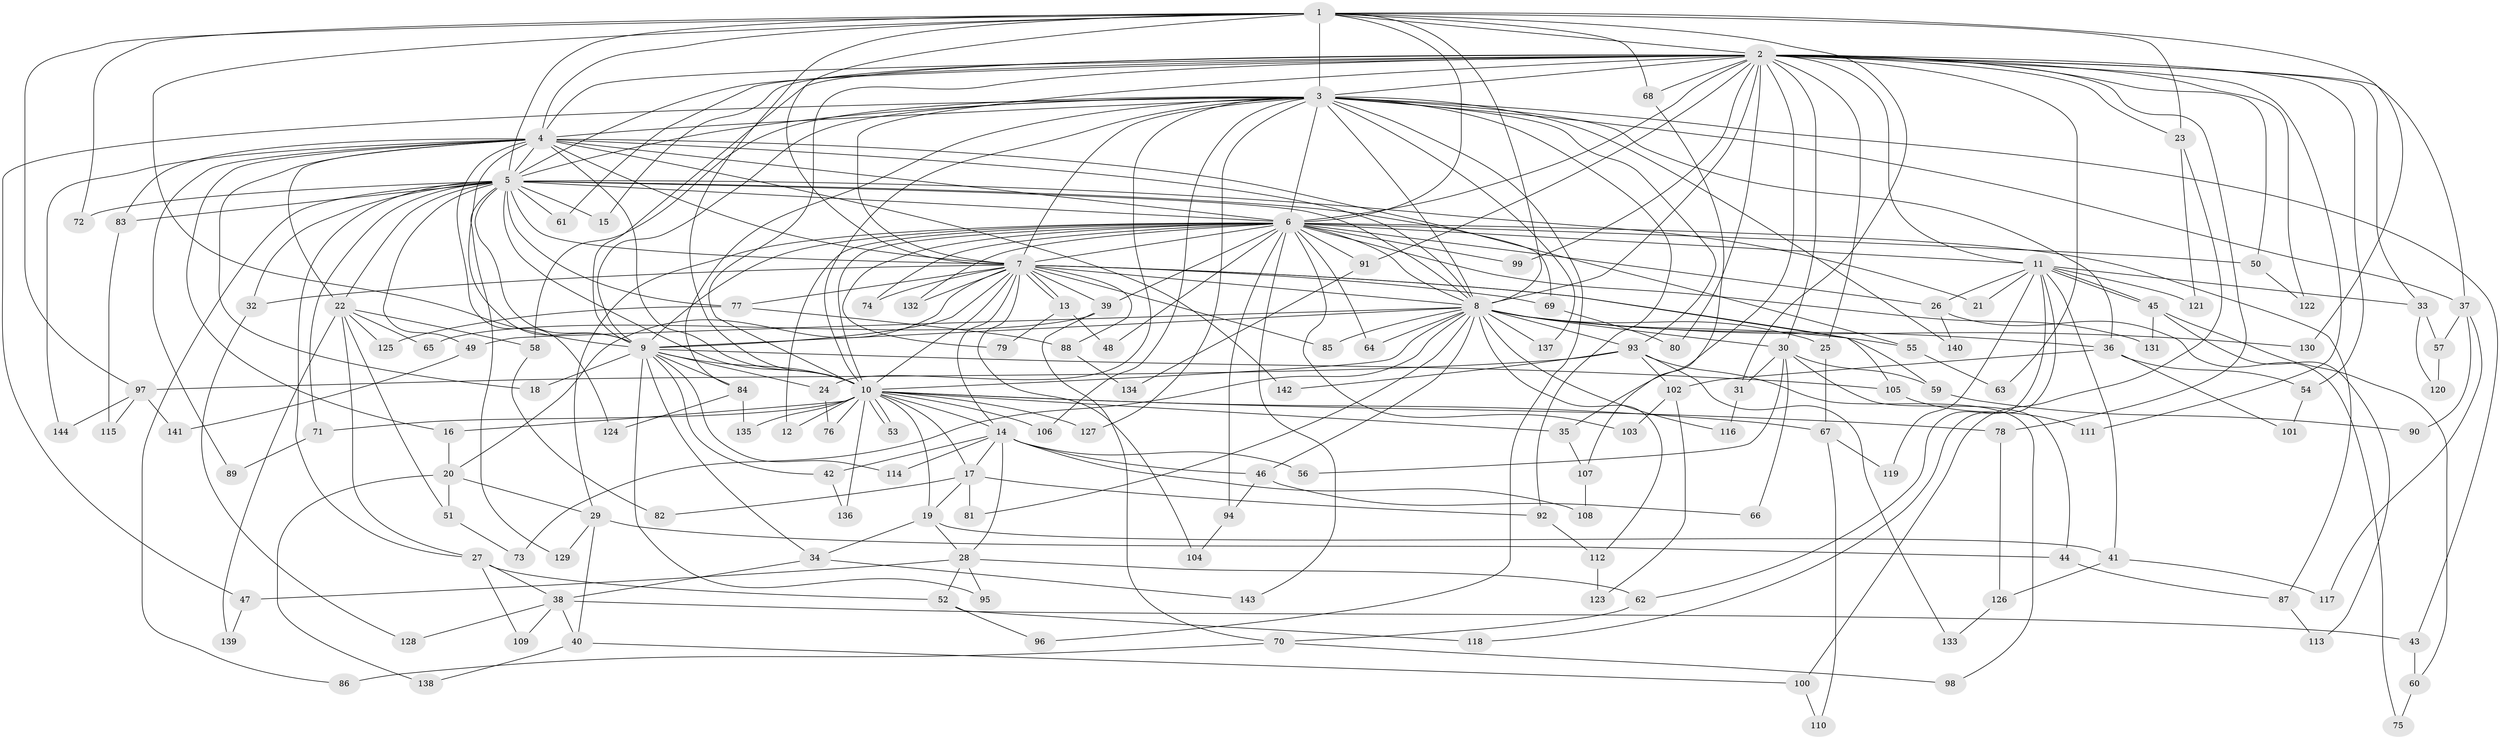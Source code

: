 // Generated by graph-tools (version 1.1) at 2025/49/03/09/25 03:49:34]
// undirected, 144 vertices, 313 edges
graph export_dot {
graph [start="1"]
  node [color=gray90,style=filled];
  1;
  2;
  3;
  4;
  5;
  6;
  7;
  8;
  9;
  10;
  11;
  12;
  13;
  14;
  15;
  16;
  17;
  18;
  19;
  20;
  21;
  22;
  23;
  24;
  25;
  26;
  27;
  28;
  29;
  30;
  31;
  32;
  33;
  34;
  35;
  36;
  37;
  38;
  39;
  40;
  41;
  42;
  43;
  44;
  45;
  46;
  47;
  48;
  49;
  50;
  51;
  52;
  53;
  54;
  55;
  56;
  57;
  58;
  59;
  60;
  61;
  62;
  63;
  64;
  65;
  66;
  67;
  68;
  69;
  70;
  71;
  72;
  73;
  74;
  75;
  76;
  77;
  78;
  79;
  80;
  81;
  82;
  83;
  84;
  85;
  86;
  87;
  88;
  89;
  90;
  91;
  92;
  93;
  94;
  95;
  96;
  97;
  98;
  99;
  100;
  101;
  102;
  103;
  104;
  105;
  106;
  107;
  108;
  109;
  110;
  111;
  112;
  113;
  114;
  115;
  116;
  117;
  118;
  119;
  120;
  121;
  122;
  123;
  124;
  125;
  126;
  127;
  128;
  129;
  130;
  131;
  132;
  133;
  134;
  135;
  136;
  137;
  138;
  139;
  140;
  141;
  142;
  143;
  144;
  1 -- 2;
  1 -- 3;
  1 -- 4;
  1 -- 5;
  1 -- 6;
  1 -- 7;
  1 -- 8;
  1 -- 9;
  1 -- 10;
  1 -- 23;
  1 -- 31;
  1 -- 68;
  1 -- 72;
  1 -- 97;
  1 -- 130;
  2 -- 3;
  2 -- 4;
  2 -- 5;
  2 -- 6;
  2 -- 7;
  2 -- 8;
  2 -- 9;
  2 -- 10;
  2 -- 11;
  2 -- 15;
  2 -- 23;
  2 -- 25;
  2 -- 30;
  2 -- 33;
  2 -- 35;
  2 -- 37;
  2 -- 50;
  2 -- 54;
  2 -- 61;
  2 -- 63;
  2 -- 68;
  2 -- 78;
  2 -- 80;
  2 -- 91;
  2 -- 99;
  2 -- 111;
  2 -- 122;
  3 -- 4;
  3 -- 5;
  3 -- 6;
  3 -- 7;
  3 -- 8;
  3 -- 9;
  3 -- 10;
  3 -- 24;
  3 -- 36;
  3 -- 37;
  3 -- 43;
  3 -- 47;
  3 -- 58;
  3 -- 84;
  3 -- 92;
  3 -- 93;
  3 -- 96;
  3 -- 106;
  3 -- 127;
  3 -- 137;
  3 -- 140;
  4 -- 5;
  4 -- 6;
  4 -- 7;
  4 -- 8;
  4 -- 9;
  4 -- 10;
  4 -- 16;
  4 -- 18;
  4 -- 22;
  4 -- 55;
  4 -- 83;
  4 -- 89;
  4 -- 124;
  4 -- 142;
  4 -- 144;
  5 -- 6;
  5 -- 7;
  5 -- 8;
  5 -- 9;
  5 -- 10;
  5 -- 15;
  5 -- 21;
  5 -- 22;
  5 -- 27;
  5 -- 32;
  5 -- 49;
  5 -- 61;
  5 -- 69;
  5 -- 71;
  5 -- 72;
  5 -- 77;
  5 -- 83;
  5 -- 86;
  5 -- 129;
  6 -- 7;
  6 -- 8;
  6 -- 9;
  6 -- 10;
  6 -- 11;
  6 -- 12;
  6 -- 26;
  6 -- 29;
  6 -- 39;
  6 -- 48;
  6 -- 50;
  6 -- 64;
  6 -- 74;
  6 -- 79;
  6 -- 87;
  6 -- 91;
  6 -- 94;
  6 -- 99;
  6 -- 103;
  6 -- 131;
  6 -- 132;
  6 -- 143;
  7 -- 8;
  7 -- 9;
  7 -- 10;
  7 -- 13;
  7 -- 13;
  7 -- 14;
  7 -- 20;
  7 -- 32;
  7 -- 39;
  7 -- 59;
  7 -- 69;
  7 -- 74;
  7 -- 77;
  7 -- 85;
  7 -- 88;
  7 -- 104;
  7 -- 105;
  7 -- 132;
  8 -- 9;
  8 -- 10;
  8 -- 25;
  8 -- 30;
  8 -- 36;
  8 -- 46;
  8 -- 49;
  8 -- 55;
  8 -- 64;
  8 -- 73;
  8 -- 81;
  8 -- 85;
  8 -- 93;
  8 -- 112;
  8 -- 116;
  8 -- 130;
  8 -- 137;
  9 -- 10;
  9 -- 18;
  9 -- 24;
  9 -- 34;
  9 -- 42;
  9 -- 84;
  9 -- 95;
  9 -- 105;
  9 -- 114;
  10 -- 12;
  10 -- 14;
  10 -- 16;
  10 -- 17;
  10 -- 19;
  10 -- 35;
  10 -- 53;
  10 -- 53;
  10 -- 67;
  10 -- 71;
  10 -- 76;
  10 -- 78;
  10 -- 106;
  10 -- 127;
  10 -- 135;
  10 -- 136;
  11 -- 21;
  11 -- 26;
  11 -- 33;
  11 -- 41;
  11 -- 45;
  11 -- 45;
  11 -- 62;
  11 -- 118;
  11 -- 119;
  11 -- 121;
  13 -- 48;
  13 -- 79;
  14 -- 17;
  14 -- 28;
  14 -- 42;
  14 -- 46;
  14 -- 56;
  14 -- 108;
  14 -- 114;
  16 -- 20;
  17 -- 19;
  17 -- 81;
  17 -- 82;
  17 -- 92;
  19 -- 28;
  19 -- 34;
  19 -- 41;
  20 -- 29;
  20 -- 51;
  20 -- 138;
  22 -- 27;
  22 -- 51;
  22 -- 58;
  22 -- 65;
  22 -- 125;
  22 -- 139;
  23 -- 100;
  23 -- 121;
  24 -- 76;
  25 -- 67;
  26 -- 75;
  26 -- 140;
  27 -- 38;
  27 -- 52;
  27 -- 109;
  28 -- 47;
  28 -- 52;
  28 -- 62;
  28 -- 95;
  29 -- 40;
  29 -- 44;
  29 -- 129;
  30 -- 31;
  30 -- 44;
  30 -- 56;
  30 -- 59;
  30 -- 66;
  31 -- 116;
  32 -- 128;
  33 -- 57;
  33 -- 120;
  34 -- 38;
  34 -- 143;
  35 -- 107;
  36 -- 54;
  36 -- 101;
  36 -- 102;
  37 -- 57;
  37 -- 90;
  37 -- 117;
  38 -- 40;
  38 -- 43;
  38 -- 109;
  38 -- 128;
  39 -- 65;
  39 -- 70;
  40 -- 100;
  40 -- 138;
  41 -- 117;
  41 -- 126;
  42 -- 136;
  43 -- 60;
  44 -- 87;
  45 -- 60;
  45 -- 113;
  45 -- 131;
  46 -- 66;
  46 -- 94;
  47 -- 139;
  49 -- 141;
  50 -- 122;
  51 -- 73;
  52 -- 96;
  52 -- 118;
  54 -- 101;
  55 -- 63;
  57 -- 120;
  58 -- 82;
  59 -- 90;
  60 -- 75;
  62 -- 70;
  67 -- 110;
  67 -- 119;
  68 -- 107;
  69 -- 80;
  70 -- 86;
  70 -- 98;
  71 -- 89;
  77 -- 88;
  77 -- 125;
  78 -- 126;
  83 -- 115;
  84 -- 124;
  84 -- 135;
  87 -- 113;
  88 -- 134;
  91 -- 134;
  92 -- 112;
  93 -- 97;
  93 -- 98;
  93 -- 102;
  93 -- 133;
  93 -- 142;
  94 -- 104;
  97 -- 115;
  97 -- 141;
  97 -- 144;
  100 -- 110;
  102 -- 103;
  102 -- 123;
  105 -- 111;
  107 -- 108;
  112 -- 123;
  126 -- 133;
}

